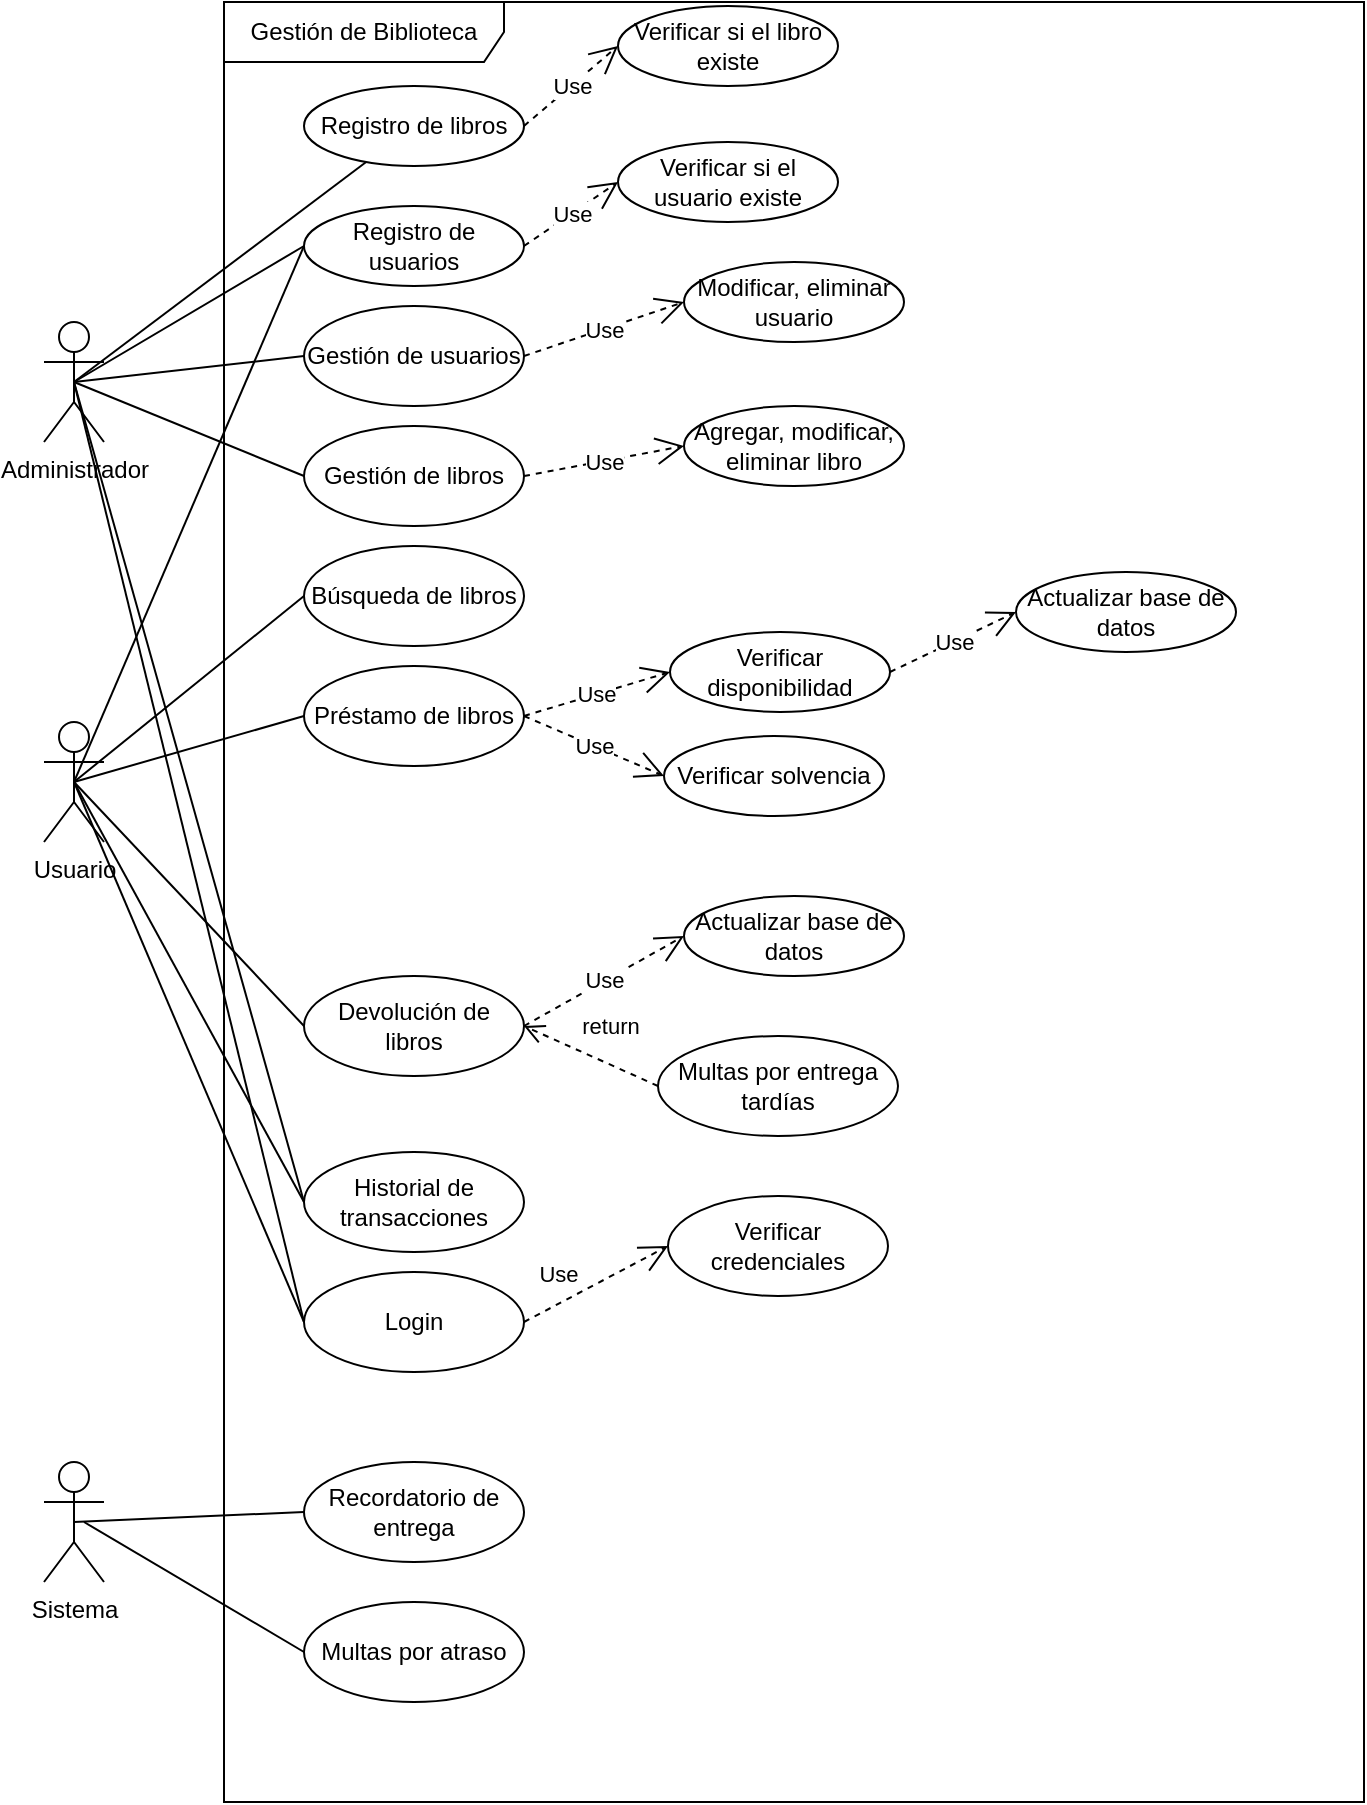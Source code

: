 <mxfile version="23.1.8" type="github">
  <diagram name="Page-1" id="c4acf3e9-155e-7222-9cf6-157b1a14988f">
    <mxGraphModel dx="1386" dy="785" grid="1" gridSize="10" guides="1" tooltips="1" connect="1" arrows="1" fold="1" page="1" pageScale="1" pageWidth="850" pageHeight="1100" background="none" math="0" shadow="0">
      <root>
        <mxCell id="0" />
        <mxCell id="1" parent="0" />
        <mxCell id="R5vDfpfvX1xNPEYxl-s8-1" value="Administrador" style="shape=umlActor;verticalLabelPosition=bottom;verticalAlign=top;html=1;" vertex="1" parent="1">
          <mxGeometry x="30" y="200" width="30" height="60" as="geometry" />
        </mxCell>
        <mxCell id="R5vDfpfvX1xNPEYxl-s8-4" value="Usuario" style="shape=umlActor;verticalLabelPosition=bottom;verticalAlign=top;html=1;" vertex="1" parent="1">
          <mxGeometry x="30" y="400" width="30" height="60" as="geometry" />
        </mxCell>
        <mxCell id="R5vDfpfvX1xNPEYxl-s8-8" value="Registro de libros" style="ellipse;whiteSpace=wrap;html=1;" vertex="1" parent="1">
          <mxGeometry x="160" y="82" width="110" height="40" as="geometry" />
        </mxCell>
        <mxCell id="R5vDfpfvX1xNPEYxl-s8-10" value="Gestión de Biblioteca" style="shape=umlFrame;whiteSpace=wrap;html=1;pointerEvents=0;width=140;height=30;" vertex="1" parent="1">
          <mxGeometry x="120" y="40" width="570" height="900" as="geometry" />
        </mxCell>
        <mxCell id="R5vDfpfvX1xNPEYxl-s8-11" value="Registro de usuarios" style="ellipse;whiteSpace=wrap;html=1;" vertex="1" parent="1">
          <mxGeometry x="160" y="142" width="110" height="40" as="geometry" />
        </mxCell>
        <mxCell id="R5vDfpfvX1xNPEYxl-s8-12" value="Gestión de usuarios" style="ellipse;whiteSpace=wrap;html=1;" vertex="1" parent="1">
          <mxGeometry x="160" y="192" width="110" height="50" as="geometry" />
        </mxCell>
        <mxCell id="R5vDfpfvX1xNPEYxl-s8-14" value="Gestión de libros" style="ellipse;whiteSpace=wrap;html=1;" vertex="1" parent="1">
          <mxGeometry x="160" y="252" width="110" height="50" as="geometry" />
        </mxCell>
        <mxCell id="R5vDfpfvX1xNPEYxl-s8-15" value="Búsqueda de libros" style="ellipse;whiteSpace=wrap;html=1;" vertex="1" parent="1">
          <mxGeometry x="160" y="312" width="110" height="50" as="geometry" />
        </mxCell>
        <mxCell id="R5vDfpfvX1xNPEYxl-s8-16" value="Préstamo de libros" style="ellipse;whiteSpace=wrap;html=1;" vertex="1" parent="1">
          <mxGeometry x="160" y="372" width="110" height="50" as="geometry" />
        </mxCell>
        <mxCell id="R5vDfpfvX1xNPEYxl-s8-17" value="Devolución de libros" style="ellipse;whiteSpace=wrap;html=1;" vertex="1" parent="1">
          <mxGeometry x="160" y="527" width="110" height="50" as="geometry" />
        </mxCell>
        <mxCell id="R5vDfpfvX1xNPEYxl-s8-18" value="Historial de transacciones" style="ellipse;whiteSpace=wrap;html=1;" vertex="1" parent="1">
          <mxGeometry x="160" y="615" width="110" height="50" as="geometry" />
        </mxCell>
        <mxCell id="R5vDfpfvX1xNPEYxl-s8-20" value="" style="endArrow=none;html=1;rounded=0;exitX=0.5;exitY=0.5;exitDx=0;exitDy=0;exitPerimeter=0;" edge="1" parent="1" source="R5vDfpfvX1xNPEYxl-s8-1" target="R5vDfpfvX1xNPEYxl-s8-8">
          <mxGeometry width="50" height="50" relative="1" as="geometry">
            <mxPoint x="400" y="430" as="sourcePoint" />
            <mxPoint x="450" y="380" as="targetPoint" />
          </mxGeometry>
        </mxCell>
        <mxCell id="R5vDfpfvX1xNPEYxl-s8-21" value="" style="endArrow=none;html=1;rounded=0;exitX=0.5;exitY=0.5;exitDx=0;exitDy=0;exitPerimeter=0;entryX=0;entryY=0.5;entryDx=0;entryDy=0;" edge="1" parent="1" source="R5vDfpfvX1xNPEYxl-s8-4" target="R5vDfpfvX1xNPEYxl-s8-11">
          <mxGeometry width="50" height="50" relative="1" as="geometry">
            <mxPoint x="80" y="310" as="sourcePoint" />
            <mxPoint x="130" y="260" as="targetPoint" />
          </mxGeometry>
        </mxCell>
        <mxCell id="R5vDfpfvX1xNPEYxl-s8-22" value="" style="endArrow=none;html=1;rounded=0;exitX=0.5;exitY=0.5;exitDx=0;exitDy=0;exitPerimeter=0;entryX=0;entryY=0.5;entryDx=0;entryDy=0;" edge="1" parent="1" source="R5vDfpfvX1xNPEYxl-s8-1" target="R5vDfpfvX1xNPEYxl-s8-11">
          <mxGeometry width="50" height="50" relative="1" as="geometry">
            <mxPoint x="30" y="290" as="sourcePoint" />
            <mxPoint x="80" y="240" as="targetPoint" />
          </mxGeometry>
        </mxCell>
        <mxCell id="R5vDfpfvX1xNPEYxl-s8-23" value="" style="endArrow=none;html=1;rounded=0;exitX=0.5;exitY=0.5;exitDx=0;exitDy=0;exitPerimeter=0;entryX=0;entryY=0.5;entryDx=0;entryDy=0;" edge="1" parent="1" source="R5vDfpfvX1xNPEYxl-s8-4" target="R5vDfpfvX1xNPEYxl-s8-16">
          <mxGeometry width="50" height="50" relative="1" as="geometry">
            <mxPoint x="20" y="310" as="sourcePoint" />
            <mxPoint x="70" y="260" as="targetPoint" />
          </mxGeometry>
        </mxCell>
        <mxCell id="R5vDfpfvX1xNPEYxl-s8-24" value="" style="endArrow=none;html=1;rounded=0;exitX=0.5;exitY=0.5;exitDx=0;exitDy=0;exitPerimeter=0;entryX=0;entryY=0.5;entryDx=0;entryDy=0;" edge="1" parent="1" source="R5vDfpfvX1xNPEYxl-s8-4" target="R5vDfpfvX1xNPEYxl-s8-17">
          <mxGeometry width="50" height="50" relative="1" as="geometry">
            <mxPoint x="50" y="350" as="sourcePoint" />
            <mxPoint x="100" y="300" as="targetPoint" />
          </mxGeometry>
        </mxCell>
        <mxCell id="R5vDfpfvX1xNPEYxl-s8-26" value="" style="endArrow=none;html=1;rounded=0;exitX=0.5;exitY=0.5;exitDx=0;exitDy=0;exitPerimeter=0;entryX=0;entryY=0.5;entryDx=0;entryDy=0;" edge="1" parent="1" source="R5vDfpfvX1xNPEYxl-s8-4" target="R5vDfpfvX1xNPEYxl-s8-15">
          <mxGeometry width="50" height="50" relative="1" as="geometry">
            <mxPoint x="10" y="290" as="sourcePoint" />
            <mxPoint x="60" y="240" as="targetPoint" />
          </mxGeometry>
        </mxCell>
        <mxCell id="R5vDfpfvX1xNPEYxl-s8-27" value="" style="endArrow=none;html=1;rounded=0;entryX=0.5;entryY=0.5;entryDx=0;entryDy=0;entryPerimeter=0;exitX=0;exitY=0.5;exitDx=0;exitDy=0;" edge="1" parent="1" source="R5vDfpfvX1xNPEYxl-s8-12" target="R5vDfpfvX1xNPEYxl-s8-1">
          <mxGeometry width="50" height="50" relative="1" as="geometry">
            <mxPoint x="50" y="290" as="sourcePoint" />
            <mxPoint x="100" y="240" as="targetPoint" />
          </mxGeometry>
        </mxCell>
        <mxCell id="R5vDfpfvX1xNPEYxl-s8-28" value="" style="endArrow=none;html=1;rounded=0;entryX=0.5;entryY=0.5;entryDx=0;entryDy=0;entryPerimeter=0;exitX=0;exitY=0.5;exitDx=0;exitDy=0;" edge="1" parent="1" source="R5vDfpfvX1xNPEYxl-s8-14" target="R5vDfpfvX1xNPEYxl-s8-1">
          <mxGeometry width="50" height="50" relative="1" as="geometry">
            <mxPoint x="30" y="300" as="sourcePoint" />
            <mxPoint x="80" y="250" as="targetPoint" />
          </mxGeometry>
        </mxCell>
        <mxCell id="R5vDfpfvX1xNPEYxl-s8-29" value="" style="endArrow=none;html=1;rounded=0;entryX=0.5;entryY=0.5;entryDx=0;entryDy=0;entryPerimeter=0;exitX=0;exitY=0.5;exitDx=0;exitDy=0;" edge="1" parent="1" source="R5vDfpfvX1xNPEYxl-s8-18" target="R5vDfpfvX1xNPEYxl-s8-1">
          <mxGeometry width="50" height="50" relative="1" as="geometry">
            <mxPoint x="70" y="300" as="sourcePoint" />
            <mxPoint x="120" y="250" as="targetPoint" />
          </mxGeometry>
        </mxCell>
        <mxCell id="R5vDfpfvX1xNPEYxl-s8-30" value="" style="endArrow=none;html=1;rounded=0;entryX=0.5;entryY=0.5;entryDx=0;entryDy=0;entryPerimeter=0;exitX=0;exitY=0.5;exitDx=0;exitDy=0;" edge="1" parent="1" source="R5vDfpfvX1xNPEYxl-s8-18" target="R5vDfpfvX1xNPEYxl-s8-4">
          <mxGeometry width="50" height="50" relative="1" as="geometry">
            <mxPoint x="-40" y="320" as="sourcePoint" />
            <mxPoint x="10" y="270" as="targetPoint" />
          </mxGeometry>
        </mxCell>
        <mxCell id="R5vDfpfvX1xNPEYxl-s8-33" value="Login" style="ellipse;whiteSpace=wrap;html=1;" vertex="1" parent="1">
          <mxGeometry x="160" y="675" width="110" height="50" as="geometry" />
        </mxCell>
        <mxCell id="R5vDfpfvX1xNPEYxl-s8-34" value="" style="endArrow=none;html=1;rounded=0;entryX=0.5;entryY=0.5;entryDx=0;entryDy=0;entryPerimeter=0;exitX=0;exitY=0.5;exitDx=0;exitDy=0;" edge="1" parent="1" source="R5vDfpfvX1xNPEYxl-s8-33" target="R5vDfpfvX1xNPEYxl-s8-1">
          <mxGeometry width="50" height="50" relative="1" as="geometry">
            <mxPoint x="-130" y="600" as="sourcePoint" />
            <mxPoint x="-80" y="550" as="targetPoint" />
          </mxGeometry>
        </mxCell>
        <mxCell id="R5vDfpfvX1xNPEYxl-s8-35" value="" style="endArrow=none;html=1;rounded=0;entryX=0.5;entryY=0.5;entryDx=0;entryDy=0;entryPerimeter=0;exitX=0;exitY=0.5;exitDx=0;exitDy=0;" edge="1" parent="1" source="R5vDfpfvX1xNPEYxl-s8-33" target="R5vDfpfvX1xNPEYxl-s8-4">
          <mxGeometry width="50" height="50" relative="1" as="geometry">
            <mxPoint x="-140" y="580" as="sourcePoint" />
            <mxPoint x="-90" y="530" as="targetPoint" />
          </mxGeometry>
        </mxCell>
        <mxCell id="R5vDfpfvX1xNPEYxl-s8-36" value="Multas por entrega tardías" style="ellipse;whiteSpace=wrap;html=1;" vertex="1" parent="1">
          <mxGeometry x="337" y="557" width="120" height="50" as="geometry" />
        </mxCell>
        <mxCell id="R5vDfpfvX1xNPEYxl-s8-38" value="return" style="html=1;verticalAlign=bottom;endArrow=open;dashed=1;endSize=8;curved=0;rounded=0;exitX=0;exitY=0.5;exitDx=0;exitDy=0;entryX=1;entryY=0.5;entryDx=0;entryDy=0;" edge="1" parent="1" source="R5vDfpfvX1xNPEYxl-s8-36" target="R5vDfpfvX1xNPEYxl-s8-17">
          <mxGeometry x="-0.154" y="-10" relative="1" as="geometry">
            <mxPoint x="385" y="617" as="sourcePoint" />
            <mxPoint x="305" y="617" as="targetPoint" />
            <mxPoint y="1" as="offset" />
          </mxGeometry>
        </mxCell>
        <mxCell id="R5vDfpfvX1xNPEYxl-s8-39" value="Verificar credenciales" style="ellipse;whiteSpace=wrap;html=1;" vertex="1" parent="1">
          <mxGeometry x="342" y="637" width="110" height="50" as="geometry" />
        </mxCell>
        <mxCell id="R5vDfpfvX1xNPEYxl-s8-41" value="Use" style="endArrow=open;endSize=12;dashed=1;html=1;rounded=0;exitX=1;exitY=0.5;exitDx=0;exitDy=0;entryX=0;entryY=0.5;entryDx=0;entryDy=0;" edge="1" parent="1" source="R5vDfpfvX1xNPEYxl-s8-33" target="R5vDfpfvX1xNPEYxl-s8-39">
          <mxGeometry x="-0.363" y="13" width="160" relative="1" as="geometry">
            <mxPoint x="-70" y="646" as="sourcePoint" />
            <mxPoint x="90" y="646" as="targetPoint" />
            <mxPoint as="offset" />
          </mxGeometry>
        </mxCell>
        <mxCell id="R5vDfpfvX1xNPEYxl-s8-43" value="Verificar si el libro existe" style="ellipse;whiteSpace=wrap;html=1;" vertex="1" parent="1">
          <mxGeometry x="317" y="42" width="110" height="40" as="geometry" />
        </mxCell>
        <mxCell id="R5vDfpfvX1xNPEYxl-s8-44" value="Use" style="endArrow=open;endSize=12;dashed=1;html=1;rounded=0;entryX=0;entryY=0.5;entryDx=0;entryDy=0;exitX=1;exitY=0.5;exitDx=0;exitDy=0;" edge="1" parent="1" source="R5vDfpfvX1xNPEYxl-s8-8" target="R5vDfpfvX1xNPEYxl-s8-43">
          <mxGeometry width="160" relative="1" as="geometry">
            <mxPoint x="340" y="390" as="sourcePoint" />
            <mxPoint x="500" y="390" as="targetPoint" />
          </mxGeometry>
        </mxCell>
        <mxCell id="R5vDfpfvX1xNPEYxl-s8-46" value="Verificar si el usuario existe" style="ellipse;whiteSpace=wrap;html=1;" vertex="1" parent="1">
          <mxGeometry x="317" y="110" width="110" height="40" as="geometry" />
        </mxCell>
        <mxCell id="R5vDfpfvX1xNPEYxl-s8-47" value="Use" style="endArrow=open;endSize=12;dashed=1;html=1;rounded=0;exitX=1;exitY=0.5;exitDx=0;exitDy=0;entryX=0;entryY=0.5;entryDx=0;entryDy=0;" edge="1" parent="1" source="R5vDfpfvX1xNPEYxl-s8-11" target="R5vDfpfvX1xNPEYxl-s8-46">
          <mxGeometry width="160" relative="1" as="geometry">
            <mxPoint x="350" y="230" as="sourcePoint" />
            <mxPoint x="510" y="230" as="targetPoint" />
          </mxGeometry>
        </mxCell>
        <mxCell id="R5vDfpfvX1xNPEYxl-s8-48" value="Verificar disponibilidad" style="ellipse;whiteSpace=wrap;html=1;" vertex="1" parent="1">
          <mxGeometry x="343" y="355" width="110" height="40" as="geometry" />
        </mxCell>
        <mxCell id="R5vDfpfvX1xNPEYxl-s8-49" value="Verificar solvencia" style="ellipse;whiteSpace=wrap;html=1;" vertex="1" parent="1">
          <mxGeometry x="340" y="407" width="110" height="40" as="geometry" />
        </mxCell>
        <mxCell id="R5vDfpfvX1xNPEYxl-s8-50" value="Actualizar base de datos" style="ellipse;whiteSpace=wrap;html=1;" vertex="1" parent="1">
          <mxGeometry x="516" y="325" width="110" height="40" as="geometry" />
        </mxCell>
        <mxCell id="R5vDfpfvX1xNPEYxl-s8-51" value="Use" style="endArrow=open;endSize=12;dashed=1;html=1;rounded=0;exitX=1;exitY=0.5;exitDx=0;exitDy=0;entryX=0;entryY=0.5;entryDx=0;entryDy=0;" edge="1" parent="1" source="R5vDfpfvX1xNPEYxl-s8-16" target="R5vDfpfvX1xNPEYxl-s8-48">
          <mxGeometry width="160" relative="1" as="geometry">
            <mxPoint x="340" y="310" as="sourcePoint" />
            <mxPoint x="500" y="310" as="targetPoint" />
          </mxGeometry>
        </mxCell>
        <mxCell id="R5vDfpfvX1xNPEYxl-s8-52" value="Use" style="endArrow=open;endSize=12;dashed=1;html=1;rounded=0;exitX=1;exitY=0.5;exitDx=0;exitDy=0;entryX=0;entryY=0.5;entryDx=0;entryDy=0;" edge="1" parent="1" source="R5vDfpfvX1xNPEYxl-s8-16" target="R5vDfpfvX1xNPEYxl-s8-49">
          <mxGeometry width="160" relative="1" as="geometry">
            <mxPoint x="320" y="370" as="sourcePoint" />
            <mxPoint x="480" y="370" as="targetPoint" />
          </mxGeometry>
        </mxCell>
        <mxCell id="R5vDfpfvX1xNPEYxl-s8-53" value="Use" style="endArrow=open;endSize=12;dashed=1;html=1;rounded=0;exitX=1;exitY=0.5;exitDx=0;exitDy=0;entryX=0;entryY=0.5;entryDx=0;entryDy=0;" edge="1" parent="1" source="R5vDfpfvX1xNPEYxl-s8-48" target="R5vDfpfvX1xNPEYxl-s8-50">
          <mxGeometry width="160" relative="1" as="geometry">
            <mxPoint x="366" y="523" as="sourcePoint" />
            <mxPoint x="526" y="523" as="targetPoint" />
          </mxGeometry>
        </mxCell>
        <mxCell id="R5vDfpfvX1xNPEYxl-s8-55" value="Modificar, eliminar usuario" style="ellipse;whiteSpace=wrap;html=1;" vertex="1" parent="1">
          <mxGeometry x="350" y="170" width="110" height="40" as="geometry" />
        </mxCell>
        <mxCell id="R5vDfpfvX1xNPEYxl-s8-59" value="Use" style="endArrow=open;endSize=12;dashed=1;html=1;rounded=0;exitX=1;exitY=0.5;exitDx=0;exitDy=0;entryX=0;entryY=0.5;entryDx=0;entryDy=0;" edge="1" parent="1" source="R5vDfpfvX1xNPEYxl-s8-12" target="R5vDfpfvX1xNPEYxl-s8-55">
          <mxGeometry width="160" relative="1" as="geometry">
            <mxPoint x="340" y="280" as="sourcePoint" />
            <mxPoint x="500" y="280" as="targetPoint" />
          </mxGeometry>
        </mxCell>
        <mxCell id="R5vDfpfvX1xNPEYxl-s8-60" value="Agregar, modificar, eliminar libro" style="ellipse;whiteSpace=wrap;html=1;" vertex="1" parent="1">
          <mxGeometry x="350" y="242" width="110" height="40" as="geometry" />
        </mxCell>
        <mxCell id="R5vDfpfvX1xNPEYxl-s8-61" value="Use" style="endArrow=open;endSize=12;dashed=1;html=1;rounded=0;exitX=1;exitY=0.5;exitDx=0;exitDy=0;entryX=0;entryY=0.5;entryDx=0;entryDy=0;" edge="1" parent="1" source="R5vDfpfvX1xNPEYxl-s8-14" target="R5vDfpfvX1xNPEYxl-s8-60">
          <mxGeometry width="160" relative="1" as="geometry">
            <mxPoint x="300" y="300" as="sourcePoint" />
            <mxPoint x="460" y="300" as="targetPoint" />
          </mxGeometry>
        </mxCell>
        <mxCell id="R5vDfpfvX1xNPEYxl-s8-62" value="Actualizar base de datos" style="ellipse;whiteSpace=wrap;html=1;" vertex="1" parent="1">
          <mxGeometry x="350" y="487" width="110" height="40" as="geometry" />
        </mxCell>
        <mxCell id="R5vDfpfvX1xNPEYxl-s8-63" value="Use" style="endArrow=open;endSize=12;dashed=1;html=1;rounded=0;exitX=1;exitY=0.5;exitDx=0;exitDy=0;entryX=0;entryY=0.5;entryDx=0;entryDy=0;" edge="1" parent="1" source="R5vDfpfvX1xNPEYxl-s8-17" target="R5vDfpfvX1xNPEYxl-s8-62">
          <mxGeometry width="160" relative="1" as="geometry">
            <mxPoint x="180" y="510" as="sourcePoint" />
            <mxPoint x="340" y="510" as="targetPoint" />
          </mxGeometry>
        </mxCell>
        <mxCell id="R5vDfpfvX1xNPEYxl-s8-64" value="Sistema" style="shape=umlActor;verticalLabelPosition=bottom;verticalAlign=top;html=1;" vertex="1" parent="1">
          <mxGeometry x="30" y="770" width="30" height="60" as="geometry" />
        </mxCell>
        <mxCell id="R5vDfpfvX1xNPEYxl-s8-74" value="Recordatorio de entrega" style="ellipse;whiteSpace=wrap;html=1;" vertex="1" parent="1">
          <mxGeometry x="160" y="770" width="110" height="50" as="geometry" />
        </mxCell>
        <mxCell id="R5vDfpfvX1xNPEYxl-s8-75" value="" style="endArrow=none;html=1;rounded=0;exitX=0.5;exitY=0.5;exitDx=0;exitDy=0;exitPerimeter=0;entryX=0;entryY=0.5;entryDx=0;entryDy=0;" edge="1" parent="1" source="R5vDfpfvX1xNPEYxl-s8-64" target="R5vDfpfvX1xNPEYxl-s8-74">
          <mxGeometry width="50" height="50" relative="1" as="geometry">
            <mxPoint x="70" y="780" as="sourcePoint" />
            <mxPoint x="120" y="730" as="targetPoint" />
          </mxGeometry>
        </mxCell>
        <mxCell id="R5vDfpfvX1xNPEYxl-s8-76" value="Multas por atraso" style="ellipse;whiteSpace=wrap;html=1;" vertex="1" parent="1">
          <mxGeometry x="160" y="840" width="110" height="50" as="geometry" />
        </mxCell>
        <mxCell id="R5vDfpfvX1xNPEYxl-s8-77" value="" style="endArrow=none;html=1;rounded=0;entryX=0;entryY=0.5;entryDx=0;entryDy=0;" edge="1" parent="1" target="R5vDfpfvX1xNPEYxl-s8-76">
          <mxGeometry width="50" height="50" relative="1" as="geometry">
            <mxPoint x="50" y="800" as="sourcePoint" />
            <mxPoint x="130" y="720" as="targetPoint" />
          </mxGeometry>
        </mxCell>
      </root>
    </mxGraphModel>
  </diagram>
</mxfile>
